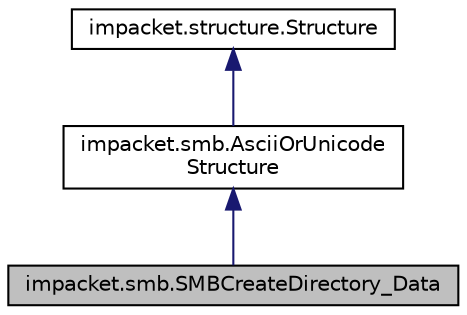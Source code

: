 digraph "impacket.smb.SMBCreateDirectory_Data"
{
  edge [fontname="Helvetica",fontsize="10",labelfontname="Helvetica",labelfontsize="10"];
  node [fontname="Helvetica",fontsize="10",shape=record];
  Node0 [label="impacket.smb.SMBCreateDirectory_Data",height=0.2,width=0.4,color="black", fillcolor="grey75", style="filled", fontcolor="black"];
  Node1 -> Node0 [dir="back",color="midnightblue",fontsize="10",style="solid",fontname="Helvetica"];
  Node1 [label="impacket.smb.AsciiOrUnicode\lStructure",height=0.2,width=0.4,color="black", fillcolor="white", style="filled",URL="$classimpacket_1_1smb_1_1_ascii_or_unicode_structure.html"];
  Node2 -> Node1 [dir="back",color="midnightblue",fontsize="10",style="solid",fontname="Helvetica"];
  Node2 [label="impacket.structure.Structure",height=0.2,width=0.4,color="black", fillcolor="white", style="filled",URL="$classimpacket_1_1structure_1_1_structure.html"];
}
